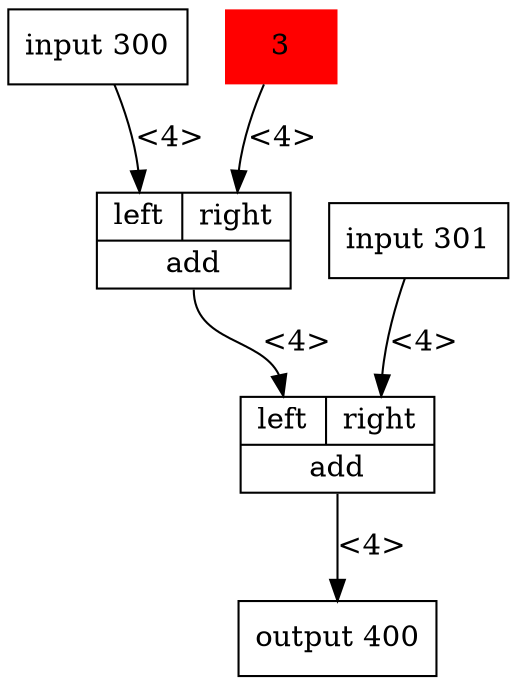 digraph packetarc {
node [shape=record];
in_1 [label="input 300"];
in_2 [label="input 301"];
c_3 [label="3" shape=plaintext color="red" style="filled"];
opadd_4 [label="{{<left> left | <right> right} | <out> add}" debug="25454 1"];
opadd_5 [label="{{<left> left | <right> right} | <out> add}" debug="25454 1"];
out_6 [label="output 400"];
in_1->opadd_4:left[label="<4>"];
c_3->opadd_4:right[label="<4>"];
opadd_4:out->opadd_5:left[label="<4>"];
in_2->opadd_5:right[label="<4>"];
opadd_5:out->out_6 [label="<4>"];
}